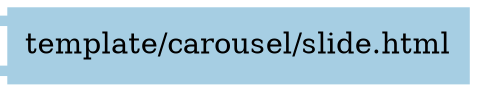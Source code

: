 digraph dependencies {
  node[shape="component",style="filled",colorscheme=paired12]


    node[shape="component"]
    "template/carousel/slide.html"[label="template/carousel/slide.html", color=1]

    


    node[shape="ellipse"]
    


    

    

    

    node[shape="cds"]
    

    









    node[shape="ellipse",style="filled", color=9]
    

    


    

    

    

    


}
